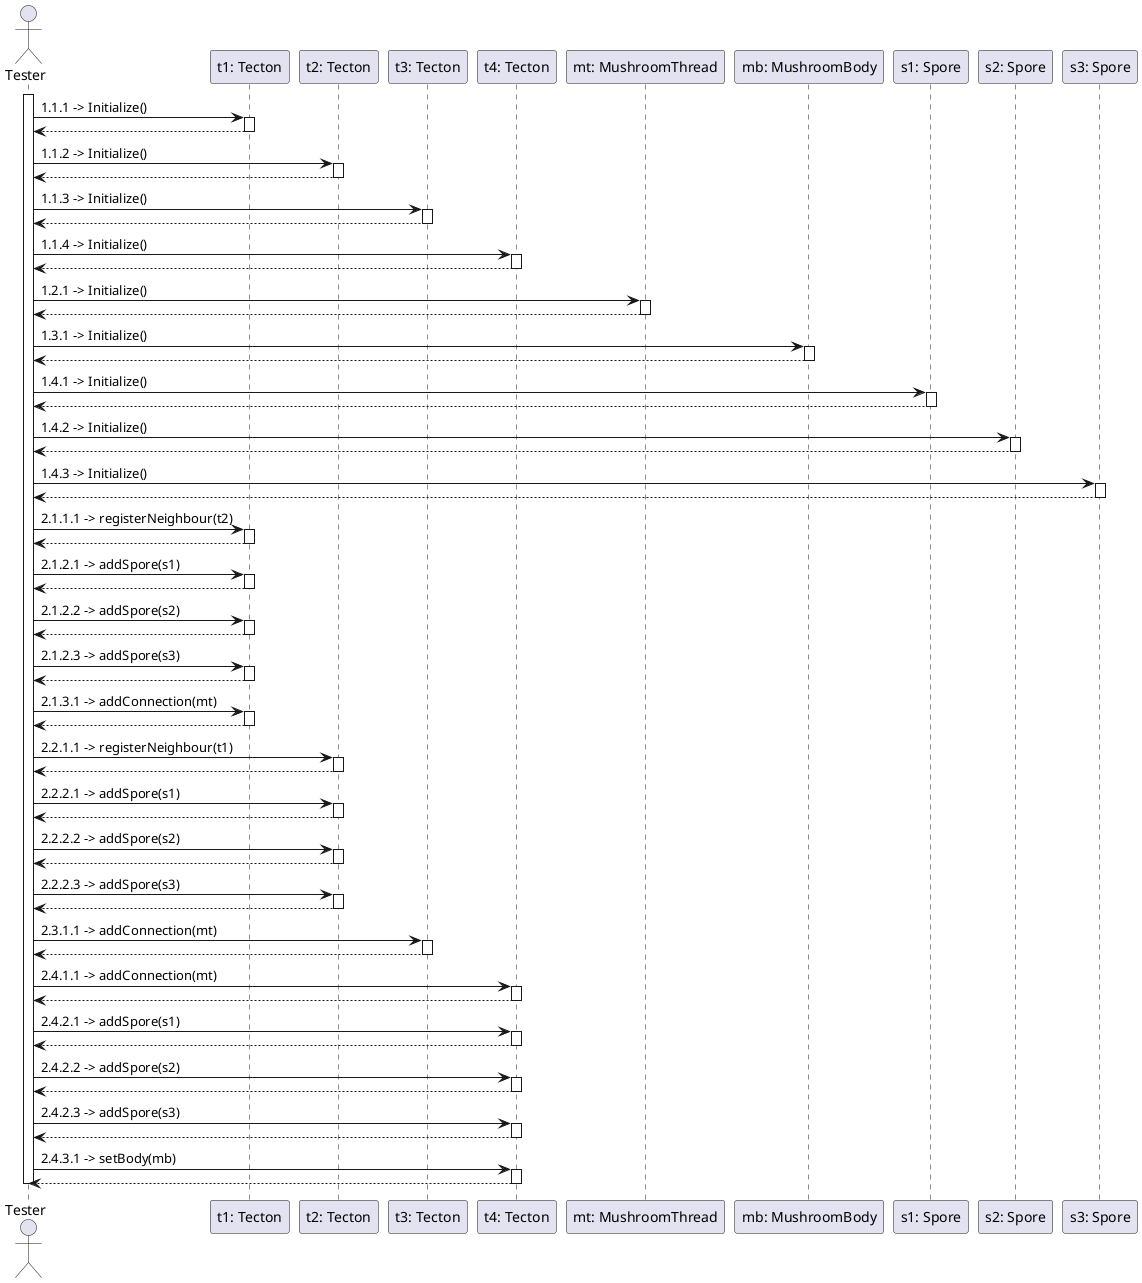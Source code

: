 ' Test-casek:
' - Tecton Grow Thread Success: t1 és t2 szomszédos; t1-en van mt
' - Tecton Grow Thread Fail: t1 és t3 nem szomszédos; t1-en van mt
' - Tecton Grow Body Success: t1-en van mt; t1-en van s1, s2 és s3; t1-en nincs mb
' - Tecton Grow Body Thread Fail: t2-n nincs mt; t2-n van s1, s2 és s3; t2-n nincs mb
' - Tecton Grow Body Spore Fail: t3-on van mt; t3-on nincs spóra; t3-on nincs mb
' - Tecton Grow Body Body Fail: t4-en van mt; t4-en van s1, s2, s3; t4-en van mb

@startuml communicationTecton3

actor "Tester" as ts
' t1 szomszédos t2-vel, de t3-al nem, így több test-casere is jó lesz a diagram 
participant "t1: Tecton" as t1 
participant "t2: Tecton" as t2
participant "t3: Tecton" as t3
participant "t4: Tecton" as t4
participant "mt: MushroomThread" as mt
participant "mb: MushroomBody" as mb
participant "s1: Spore" as s1
participant "s2: Spore" as s2
participant "s3: Spore" as s3

activate ts

' inicializálás
ts -> t1: 1.1.1 -> Initialize()
activate t1
ts <-- t1
deactivate t1

ts -> t2: 1.1.2 -> Initialize()
activate t2
ts <-- t2
deactivate t2

ts -> t3: 1.1.3 -> Initialize()
activate t3
ts <-- t3
deactivate t3

ts -> t4: 1.1.4 -> Initialize()
activate t4
ts <-- t4
deactivate t4

ts -> mt: 1.2.1 -> Initialize()
activate mt
ts <-- mt
deactivate mt

ts -> mb: 1.3.1 -> Initialize()
activate mb
ts <-- mb
deactivate mb

ts -> s1: 1.4.1 -> Initialize()
activate s1
ts <-- s1
deactivate s1

ts -> s2: 1.4.2 -> Initialize()
activate s2
ts <-- s2
deactivate s2

ts -> s3: 1.4.3 -> Initialize()
activate s3
ts <-- s3
deactivate s3

' t1 setup:
' - Tecton Grow Thread Success: t1 és t2 szomszédos; t1-en van mt
' - Tecton Grow Thread Fail: t1 és t3 nem szomszédos; t1-en van mt
' - Tecton Grow Body Success: t1-en van mt; t1-en van s1, s2 és s3; t1-en nincs mb
ts -> t1: 2.1.1.1 -> registerNeighbour(t2)
activate t1
ts <-- t1
deactivate t1

ts -> t1: 2.1.2.1 -> addSpore(s1)
activate t1
ts <-- t1
deactivate t1
ts -> t1: 2.1.2.2 -> addSpore(s2)
activate t1
ts <-- t1
deactivate t1
ts -> t1: 2.1.2.3 -> addSpore(s3)
activate t1
ts <-- t1
deactivate t1

ts -> t1: 2.1.3.1 -> addConnection(mt)
activate t1
ts <-- t1
deactivate t1

' t2 setup:
' - Tecton Grow Thread Success: t1 és t2 szomszédos; t1-en van mt
' - Tecton Grow Body Thread Fail: t2-n nincs mt; t2-n van s1, s2 és s3; t2-n nincs mb
ts -> t2: 2.2.1.1 -> registerNeighbour(t1)
activate t2
ts <-- t2
deactivate t2

ts -> t2: 2.2.2.1 -> addSpore(s1)
activate t2
ts <-- t2
deactivate t2
ts -> t2: 2.2.2.2 -> addSpore(s2)
activate t2
ts <-- t2
deactivate t2
ts -> t2: 2.2.2.3 -> addSpore(s3)
activate t2
ts <-- t2
deactivate t2

' t3 setup:
' - Tecton Grow Thread Fail: t1 és t3 nem szomszédos; t1-en van mt
' - Tecton Grow Body Spore Fail: t3-on van mt; t3-on nincs spóra; t3-on nincs mb
ts -> t3: 2.3.1.1 -> addConnection(mt)
activate t3
ts <-- t3
deactivate t3

' t4 setup:
' - Tecton Grow Body Body Fail: t4-en van mt; t4-en van s1, s2, s3; t4-en van mb
ts -> t4: 2.4.1.1 -> addConnection(mt)
activate t4
ts <-- t4
deactivate t4

ts -> t4: 2.4.2.1 -> addSpore(s1)
activate t4
ts <-- t4
deactivate t4
ts -> t4: 2.4.2.2 -> addSpore(s2)
activate t4
ts <-- t4
deactivate t4
ts -> t4: 2.4.2.3 -> addSpore(s3)
activate t4
ts <-- t4
deactivate t4

ts -> t4: 2.4.3.1 -> setBody(mb)
activate t4
ts <-- t4
deactivate t4

deactivate ts

@enduml